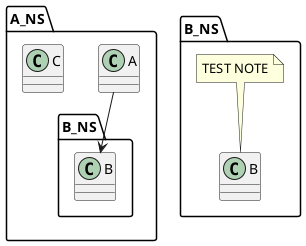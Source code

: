 {
  "sha1": "8ruf3frv64stoexau3zgzcd7o8qmxdh",
  "insertion": {
    "when": "2024-05-30T20:48:21.510Z",
    "user": "plantuml@gmail.com"
  }
}
@startuml
set namespaceSeparator .
namespace A_NS {
  A --> B_NS.B
  class C
}

namespace B_NS {
  class B
  note top : TEST NOTE
}
@enduml
